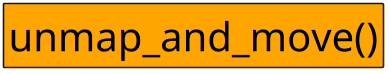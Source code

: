 @startuml
scale 1/2

skinparam Component {
    Style rectangle
    FontSize 80
    BorderThickness 3.2
    BackgroundColor Orange
}

[unmap_and_move()]
@enduml
